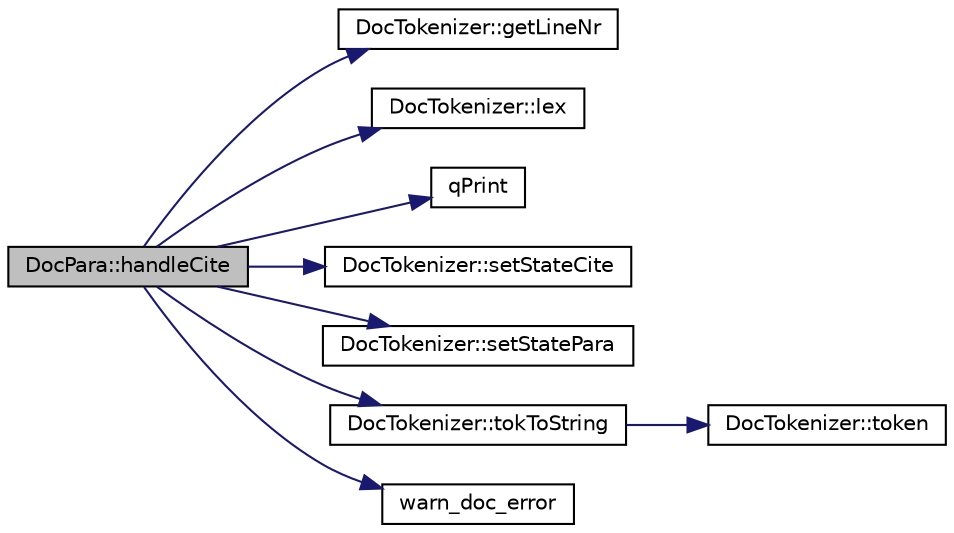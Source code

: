 digraph "DocPara::handleCite"
{
 // LATEX_PDF_SIZE
  edge [fontname="Helvetica",fontsize="10",labelfontname="Helvetica",labelfontsize="10"];
  node [fontname="Helvetica",fontsize="10",shape=record];
  rankdir="LR";
  Node1 [label="DocPara::handleCite",height=0.2,width=0.4,color="black", fillcolor="grey75", style="filled", fontcolor="black",tooltip=" "];
  Node1 -> Node2 [color="midnightblue",fontsize="10",style="solid"];
  Node2 [label="DocTokenizer::getLineNr",height=0.2,width=0.4,color="black", fillcolor="white", style="filled",URL="$classDocTokenizer.html#ae5366d3fa4095f81903bcc38ca7c88c7",tooltip=" "];
  Node1 -> Node3 [color="midnightblue",fontsize="10",style="solid"];
  Node3 [label="DocTokenizer::lex",height=0.2,width=0.4,color="black", fillcolor="white", style="filled",URL="$classDocTokenizer.html#a8986c06e98f6abf4c375fc8a3629a3b8",tooltip=" "];
  Node1 -> Node4 [color="midnightblue",fontsize="10",style="solid"];
  Node4 [label="qPrint",height=0.2,width=0.4,color="black", fillcolor="white", style="filled",URL="$qcstring_8h.html#a9851ebb5ae2f65b4d2b1d08421edbfd2",tooltip=" "];
  Node1 -> Node5 [color="midnightblue",fontsize="10",style="solid"];
  Node5 [label="DocTokenizer::setStateCite",height=0.2,width=0.4,color="black", fillcolor="white", style="filled",URL="$classDocTokenizer.html#a1ccf706bbc6ef5c6dc46020feef92b48",tooltip=" "];
  Node1 -> Node6 [color="midnightblue",fontsize="10",style="solid"];
  Node6 [label="DocTokenizer::setStatePara",height=0.2,width=0.4,color="black", fillcolor="white", style="filled",URL="$classDocTokenizer.html#ae3c97a1c50f2345ed8a821b064752e4c",tooltip=" "];
  Node1 -> Node7 [color="midnightblue",fontsize="10",style="solid"];
  Node7 [label="DocTokenizer::tokToString",height=0.2,width=0.4,color="black", fillcolor="white", style="filled",URL="$classDocTokenizer.html#a37658bdc27c38125a5adc9e3278df7a4",tooltip=" "];
  Node7 -> Node8 [color="midnightblue",fontsize="10",style="solid"];
  Node8 [label="DocTokenizer::token",height=0.2,width=0.4,color="black", fillcolor="white", style="filled",URL="$classDocTokenizer.html#a060403865cc48ca7f55af46d8272282c",tooltip=" "];
  Node1 -> Node9 [color="midnightblue",fontsize="10",style="solid"];
  Node9 [label="warn_doc_error",height=0.2,width=0.4,color="black", fillcolor="white", style="filled",URL="$message_8cpp.html#a64240af0f75c8052d6bb3a4d1c684936",tooltip=" "];
}
